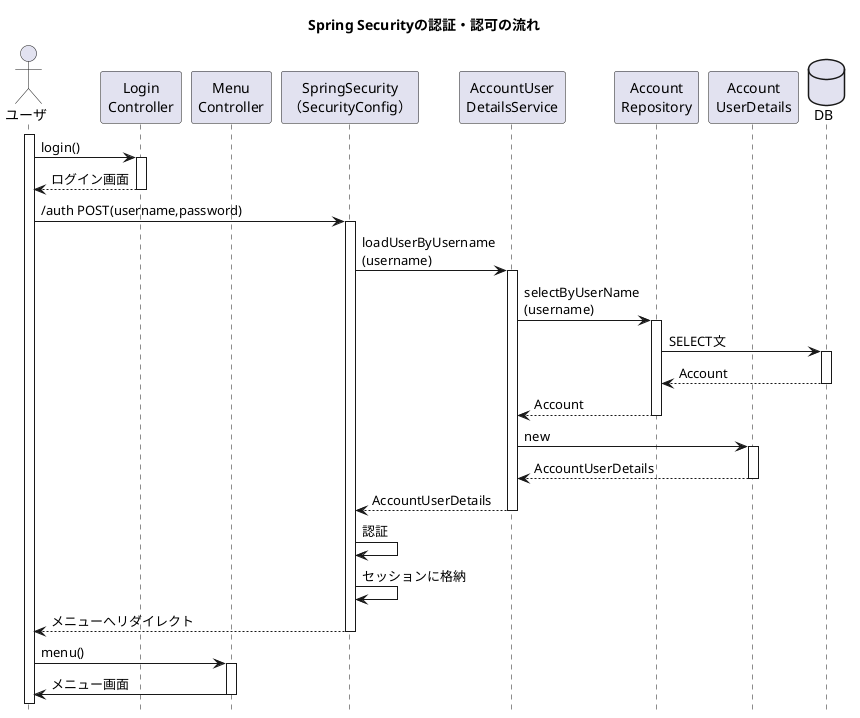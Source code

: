 @startuml
title Spring Securityの認証・認可の流れ
skinparam shadowing false
hide footbox
actor ユーザ
activate ユーザ
participant "Login\nController" as controller1
participant "Menu\nController" as controller2
participant "SpringSecurity\n（SecurityConfig）" as security
participant "AccountUser\nDetailsService" as service
participant "Account\nRepository" as repository
participant "Account\nUserDetails" as userdetail
database DB
ユーザ -> controller1 : login()
activate controller1
controller1 --> ユーザ : ログイン画面
deactivate controller1
ユーザ -> security : /auth POST(username,password)
activate security
security -> service : loadUserByUsername\n(username)
activate service
service -> repository : selectByUserName\n(username)
activate repository
repository -> DB : SELECT文
activate DB
DB --> repository : Account
deactivate DB
repository --> service : Account
deactivate repository
service -> userdetail : new
activate userdetail
userdetail --> service : AccountUserDetails
deactivate userdetail
service --> security : AccountUserDetails
deactivate service
security -> security : 認証
security -> security : セッションに格納
security --> ユーザ : メニューへリダイレクト
deactivate security
ユーザ -> controller2 : menu()
activate controller2
controller2 -> ユーザ : メニュー画面
deactivate controller2
@enduml
